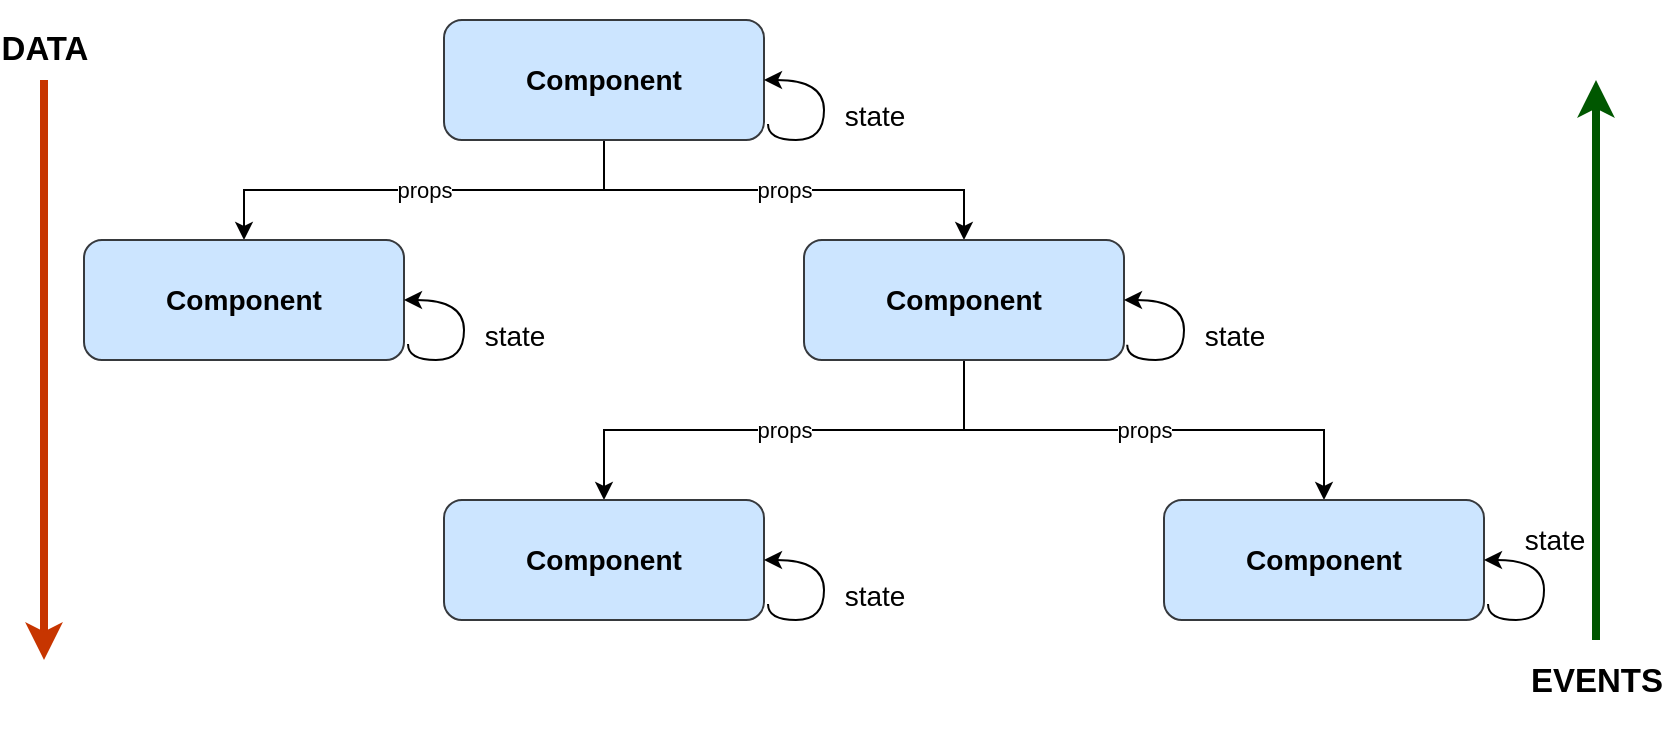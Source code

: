<mxfile version="24.0.1" type="github">
  <diagram name="Strona-1" id="lcwn6AOx6iemLbHwWNfx">
    <mxGraphModel dx="1050" dy="522" grid="1" gridSize="10" guides="1" tooltips="1" connect="1" arrows="1" fold="1" page="1" pageScale="1" pageWidth="827" pageHeight="1169" background="none" math="0" shadow="0">
      <root>
        <mxCell id="0" />
        <mxCell id="1" parent="0" />
        <mxCell id="-R2G3Fy26ll-aLyJ9Nz2-27" value="props" style="edgeStyle=orthogonalEdgeStyle;rounded=0;orthogonalLoop=1;jettySize=auto;html=1;exitX=0.5;exitY=1;exitDx=0;exitDy=0;labelBackgroundColor=default;labelBorderColor=none;" edge="1" parent="1" source="-R2G3Fy26ll-aLyJ9Nz2-2" target="-R2G3Fy26ll-aLyJ9Nz2-5">
          <mxGeometry relative="1" as="geometry" />
        </mxCell>
        <mxCell id="-R2G3Fy26ll-aLyJ9Nz2-29" value="props" style="edgeStyle=orthogonalEdgeStyle;rounded=0;orthogonalLoop=1;jettySize=auto;html=1;exitX=0.5;exitY=1;exitDx=0;exitDy=0;" edge="1" parent="1" source="-R2G3Fy26ll-aLyJ9Nz2-2" target="-R2G3Fy26ll-aLyJ9Nz2-6">
          <mxGeometry relative="1" as="geometry" />
        </mxCell>
        <mxCell id="-R2G3Fy26ll-aLyJ9Nz2-2" value="&lt;h3&gt;Component&lt;/h3&gt;" style="rounded=1;whiteSpace=wrap;html=1;align=center;fillColor=#cce5ff;strokeColor=#36393d;" vertex="1" parent="1">
          <mxGeometry x="250" y="90" width="160" height="60" as="geometry" />
        </mxCell>
        <mxCell id="-R2G3Fy26ll-aLyJ9Nz2-5" value="&lt;h3&gt;Component&lt;/h3&gt;" style="rounded=1;whiteSpace=wrap;html=1;align=center;fillColor=#cce5ff;strokeColor=#36393d;" vertex="1" parent="1">
          <mxGeometry x="70" y="200" width="160" height="60" as="geometry" />
        </mxCell>
        <mxCell id="-R2G3Fy26ll-aLyJ9Nz2-33" value="props" style="edgeStyle=orthogonalEdgeStyle;rounded=0;orthogonalLoop=1;jettySize=auto;html=1;exitX=0.5;exitY=1;exitDx=0;exitDy=0;entryX=0.5;entryY=0;entryDx=0;entryDy=0;" edge="1" parent="1" source="-R2G3Fy26ll-aLyJ9Nz2-6" target="-R2G3Fy26ll-aLyJ9Nz2-8">
          <mxGeometry relative="1" as="geometry" />
        </mxCell>
        <mxCell id="-R2G3Fy26ll-aLyJ9Nz2-35" value="props" style="edgeStyle=orthogonalEdgeStyle;rounded=0;orthogonalLoop=1;jettySize=auto;html=1;exitX=0.5;exitY=1;exitDx=0;exitDy=0;entryX=0.5;entryY=0;entryDx=0;entryDy=0;" edge="1" parent="1" source="-R2G3Fy26ll-aLyJ9Nz2-6" target="-R2G3Fy26ll-aLyJ9Nz2-7">
          <mxGeometry relative="1" as="geometry" />
        </mxCell>
        <mxCell id="-R2G3Fy26ll-aLyJ9Nz2-6" value="&lt;h3&gt;Component&lt;/h3&gt;" style="rounded=1;whiteSpace=wrap;html=1;align=center;fillColor=#cce5ff;strokeColor=#36393d;" vertex="1" parent="1">
          <mxGeometry x="430" y="200" width="160" height="60" as="geometry" />
        </mxCell>
        <mxCell id="-R2G3Fy26ll-aLyJ9Nz2-7" value="&lt;h3&gt;Component&lt;/h3&gt;" style="rounded=1;whiteSpace=wrap;html=1;align=center;fillColor=#cce5ff;strokeColor=#36393d;" vertex="1" parent="1">
          <mxGeometry x="610" y="330" width="160" height="60" as="geometry" />
        </mxCell>
        <mxCell id="-R2G3Fy26ll-aLyJ9Nz2-8" value="&lt;h3&gt;Component&lt;/h3&gt;" style="rounded=1;whiteSpace=wrap;html=1;align=center;fillColor=#cce5ff;strokeColor=#36393d;" vertex="1" parent="1">
          <mxGeometry x="250" y="330" width="160" height="60" as="geometry" />
        </mxCell>
        <mxCell id="-R2G3Fy26ll-aLyJ9Nz2-19" value="state" style="endArrow=classic;rounded=0;edgeStyle=orthogonalEdgeStyle;strokeColor=default;curved=1;entryX=1;entryY=0.5;entryDx=0;entryDy=0;exitX=1.01;exitY=0.873;exitDx=0;exitDy=0;exitPerimeter=0;html=1;labelBackgroundColor=none;spacingLeft=50;fontSize=14;" edge="1" parent="1" source="-R2G3Fy26ll-aLyJ9Nz2-6" target="-R2G3Fy26ll-aLyJ9Nz2-6">
          <mxGeometry width="50" height="50" relative="1" as="geometry">
            <mxPoint x="580" y="259.5" as="sourcePoint" />
            <mxPoint x="600" y="220" as="targetPoint" />
            <Array as="points">
              <mxPoint x="592" y="260" />
              <mxPoint x="620" y="260" />
              <mxPoint x="620" y="230" />
            </Array>
          </mxGeometry>
        </mxCell>
        <mxCell id="-R2G3Fy26ll-aLyJ9Nz2-36" value="state" style="endArrow=classic;rounded=0;edgeStyle=orthogonalEdgeStyle;strokeColor=default;curved=1;entryX=1;entryY=0.5;entryDx=0;entryDy=0;exitX=1.01;exitY=0.873;exitDx=0;exitDy=0;exitPerimeter=0;html=1;labelBackgroundColor=none;spacingLeft=50;fontSize=14;" edge="1" parent="1">
          <mxGeometry width="50" height="50" relative="1" as="geometry">
            <mxPoint x="412" y="142" as="sourcePoint" />
            <mxPoint x="410" y="120" as="targetPoint" />
            <Array as="points">
              <mxPoint x="412" y="150" />
              <mxPoint x="440" y="150" />
              <mxPoint x="440" y="120" />
            </Array>
          </mxGeometry>
        </mxCell>
        <mxCell id="-R2G3Fy26ll-aLyJ9Nz2-37" value="state" style="endArrow=classic;rounded=0;edgeStyle=orthogonalEdgeStyle;strokeColor=default;curved=1;entryX=1;entryY=0.5;entryDx=0;entryDy=0;exitX=1.01;exitY=0.873;exitDx=0;exitDy=0;exitPerimeter=0;html=1;labelBackgroundColor=none;spacingLeft=50;fontSize=14;" edge="1" parent="1">
          <mxGeometry width="50" height="50" relative="1" as="geometry">
            <mxPoint x="232" y="252" as="sourcePoint" />
            <mxPoint x="230" y="230" as="targetPoint" />
            <Array as="points">
              <mxPoint x="232" y="260" />
              <mxPoint x="260" y="260" />
              <mxPoint x="260" y="230" />
            </Array>
          </mxGeometry>
        </mxCell>
        <mxCell id="-R2G3Fy26ll-aLyJ9Nz2-38" value="state" style="endArrow=classic;rounded=0;edgeStyle=orthogonalEdgeStyle;strokeColor=default;curved=1;entryX=1;entryY=0.5;entryDx=0;entryDy=0;exitX=1.01;exitY=0.873;exitDx=0;exitDy=0;exitPerimeter=0;html=1;labelBackgroundColor=none;spacingLeft=50;fontSize=14;" edge="1" parent="1">
          <mxGeometry width="50" height="50" relative="1" as="geometry">
            <mxPoint x="412" y="382" as="sourcePoint" />
            <mxPoint x="410" y="360" as="targetPoint" />
            <Array as="points">
              <mxPoint x="412" y="390" />
              <mxPoint x="440" y="390" />
              <mxPoint x="440" y="360" />
            </Array>
          </mxGeometry>
        </mxCell>
        <mxCell id="-R2G3Fy26ll-aLyJ9Nz2-39" value="state" style="endArrow=classic;rounded=0;edgeStyle=orthogonalEdgeStyle;strokeColor=default;curved=1;entryX=1;entryY=0.5;entryDx=0;entryDy=0;exitX=1.01;exitY=0.873;exitDx=0;exitDy=0;exitPerimeter=0;labelBackgroundColor=none;spacingLeft=50;fontSize=14;html=1;" edge="1" parent="1">
          <mxGeometry x="0.792" y="-10" width="50" height="50" relative="1" as="geometry">
            <mxPoint x="772" y="382" as="sourcePoint" />
            <mxPoint x="770" y="360" as="targetPoint" />
            <Array as="points">
              <mxPoint x="772" y="390" />
              <mxPoint x="800" y="390" />
              <mxPoint x="800" y="360" />
            </Array>
            <mxPoint as="offset" />
          </mxGeometry>
        </mxCell>
        <mxCell id="-R2G3Fy26ll-aLyJ9Nz2-41" value="&lt;h2&gt;DATA&lt;/h2&gt;" style="endArrow=classic;html=1;rounded=0;textDirection=rtl;verticalAlign=bottom;horizontal=1;labelBackgroundColor=none;labelBorderColor=none;spacingTop=0;strokeWidth=4;fillColor=#fa6800;strokeColor=#C73500;" edge="1" parent="1">
          <mxGeometry x="-0.931" width="50" height="50" relative="1" as="geometry">
            <mxPoint x="50" y="120" as="sourcePoint" />
            <mxPoint x="50" y="410" as="targetPoint" />
            <mxPoint as="offset" />
          </mxGeometry>
        </mxCell>
        <mxCell id="-R2G3Fy26ll-aLyJ9Nz2-42" value="&lt;h2&gt;EVENTS&lt;/h2&gt;" style="endArrow=classic;html=1;rounded=0;labelBackgroundColor=none;horizontal=1;verticalAlign=top;strokeWidth=4;fillColor=#008a00;strokeColor=#005700;" edge="1" parent="1">
          <mxGeometry x="-0.929" width="50" height="50" relative="1" as="geometry">
            <mxPoint x="826" y="400" as="sourcePoint" />
            <mxPoint x="826" y="120" as="targetPoint" />
            <mxPoint as="offset" />
          </mxGeometry>
        </mxCell>
      </root>
    </mxGraphModel>
  </diagram>
</mxfile>

